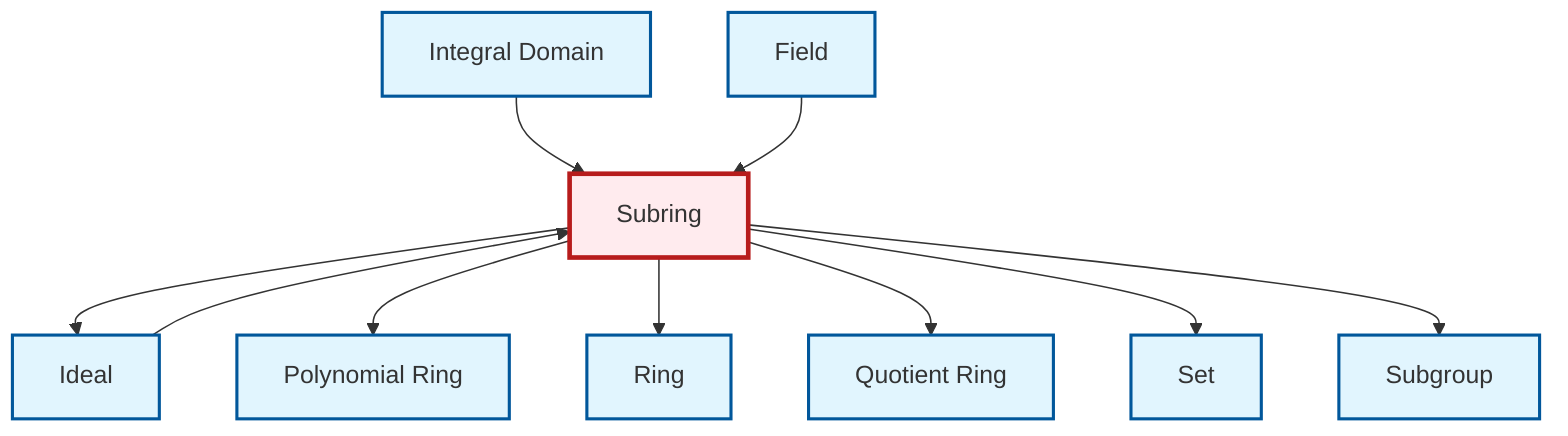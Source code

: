 graph TD
    classDef definition fill:#e1f5fe,stroke:#01579b,stroke-width:2px
    classDef theorem fill:#f3e5f5,stroke:#4a148c,stroke-width:2px
    classDef axiom fill:#fff3e0,stroke:#e65100,stroke-width:2px
    classDef example fill:#e8f5e9,stroke:#1b5e20,stroke-width:2px
    classDef current fill:#ffebee,stroke:#b71c1c,stroke-width:3px
    def-integral-domain["Integral Domain"]:::definition
    def-set["Set"]:::definition
    def-field["Field"]:::definition
    def-subring["Subring"]:::definition
    def-subgroup["Subgroup"]:::definition
    def-ideal["Ideal"]:::definition
    def-quotient-ring["Quotient Ring"]:::definition
    def-ring["Ring"]:::definition
    def-polynomial-ring["Polynomial Ring"]:::definition
    def-integral-domain --> def-subring
    def-ideal --> def-subring
    def-subring --> def-ideal
    def-field --> def-subring
    def-subring --> def-polynomial-ring
    def-subring --> def-ring
    def-subring --> def-quotient-ring
    def-subring --> def-set
    def-subring --> def-subgroup
    class def-subring current